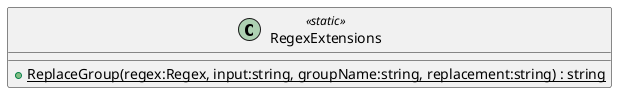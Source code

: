 @startuml
class RegexExtensions <<static>> {
    + {static} ReplaceGroup(regex:Regex, input:string, groupName:string, replacement:string) : string
}
@enduml
